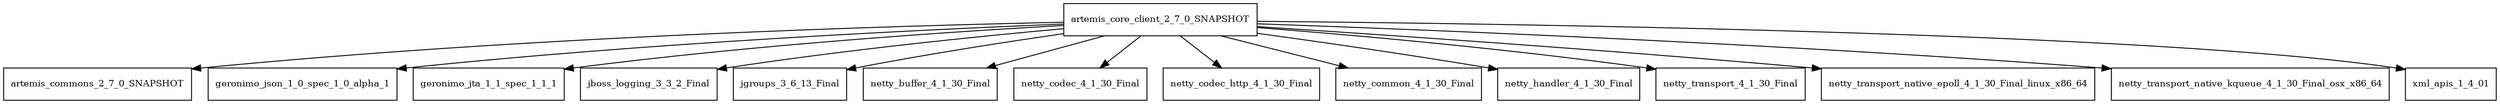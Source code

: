 digraph artemis_core_client_2_7_0_SNAPSHOT_dependencies {
  node [shape = box, fontsize=10.0];
  artemis_core_client_2_7_0_SNAPSHOT -> artemis_commons_2_7_0_SNAPSHOT;
  artemis_core_client_2_7_0_SNAPSHOT -> geronimo_json_1_0_spec_1_0_alpha_1;
  artemis_core_client_2_7_0_SNAPSHOT -> geronimo_jta_1_1_spec_1_1_1;
  artemis_core_client_2_7_0_SNAPSHOT -> jboss_logging_3_3_2_Final;
  artemis_core_client_2_7_0_SNAPSHOT -> jgroups_3_6_13_Final;
  artemis_core_client_2_7_0_SNAPSHOT -> netty_buffer_4_1_30_Final;
  artemis_core_client_2_7_0_SNAPSHOT -> netty_codec_4_1_30_Final;
  artemis_core_client_2_7_0_SNAPSHOT -> netty_codec_http_4_1_30_Final;
  artemis_core_client_2_7_0_SNAPSHOT -> netty_common_4_1_30_Final;
  artemis_core_client_2_7_0_SNAPSHOT -> netty_handler_4_1_30_Final;
  artemis_core_client_2_7_0_SNAPSHOT -> netty_transport_4_1_30_Final;
  artemis_core_client_2_7_0_SNAPSHOT -> netty_transport_native_epoll_4_1_30_Final_linux_x86_64;
  artemis_core_client_2_7_0_SNAPSHOT -> netty_transport_native_kqueue_4_1_30_Final_osx_x86_64;
  artemis_core_client_2_7_0_SNAPSHOT -> xml_apis_1_4_01;
}

